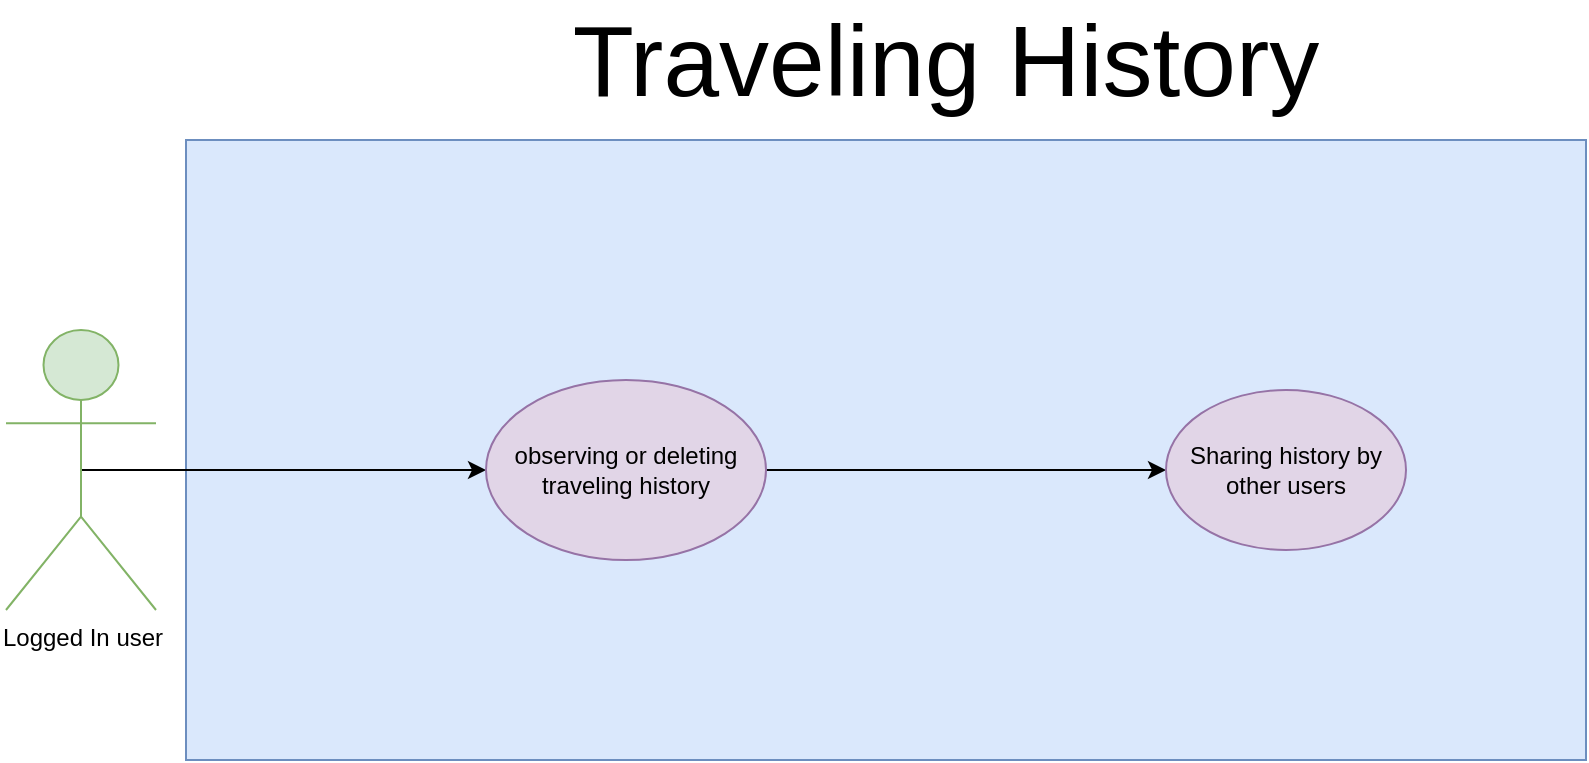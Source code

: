 <mxfile version="10.6.0" type="github"><diagram id="1CNFXzfNIMZP9VSZMmz-" name="Page-1"><mxGraphModel dx="2053" dy="1713" grid="1" gridSize="10" guides="1" tooltips="1" connect="1" arrows="1" fold="1" page="1" pageScale="1" pageWidth="413" pageHeight="291" math="0" shadow="0"><root><mxCell id="0"/><mxCell id="1" parent="0"/><mxCell id="zl2Lc-gx5DI2EGID7IEO-1" value="&lt;font style=&quot;font-size: 50px&quot;&gt;Traveling History&lt;/font&gt;" style="text;html=1;strokeColor=none;fillColor=none;align=center;verticalAlign=middle;whiteSpace=wrap;rounded=0;" vertex="1" parent="1"><mxGeometry x="482" y="135" width="460" height="20" as="geometry"/></mxCell><mxCell id="zl2Lc-gx5DI2EGID7IEO-2" value="" style="rounded=0;whiteSpace=wrap;html=1;fillColor=#dae8fc;strokeColor=#6c8ebf;" vertex="1" parent="1"><mxGeometry x="332" y="185" width="700" height="310" as="geometry"/></mxCell><mxCell id="zl2Lc-gx5DI2EGID7IEO-3" style="edgeStyle=orthogonalEdgeStyle;rounded=0;orthogonalLoop=1;jettySize=auto;html=1;exitX=0.5;exitY=0.5;exitDx=0;exitDy=0;exitPerimeter=0;entryX=0;entryY=0.5;entryDx=0;entryDy=0;" edge="1" parent="1" source="zl2Lc-gx5DI2EGID7IEO-4" target="zl2Lc-gx5DI2EGID7IEO-6"><mxGeometry relative="1" as="geometry"/></mxCell><mxCell id="zl2Lc-gx5DI2EGID7IEO-4" value="Logged In user" style="shape=umlActor;verticalLabelPosition=bottom;labelBackgroundColor=#ffffff;verticalAlign=top;html=1;outlineConnect=0;fillColor=#d5e8d4;strokeColor=#82b366;" vertex="1" parent="1"><mxGeometry x="242" y="280" width="75" height="140" as="geometry"/></mxCell><mxCell id="zl2Lc-gx5DI2EGID7IEO-5" style="edgeStyle=orthogonalEdgeStyle;rounded=0;orthogonalLoop=1;jettySize=auto;html=1;exitX=1;exitY=0.5;exitDx=0;exitDy=0;entryX=0;entryY=0.5;entryDx=0;entryDy=0;" edge="1" parent="1" source="zl2Lc-gx5DI2EGID7IEO-6" target="zl2Lc-gx5DI2EGID7IEO-7"><mxGeometry relative="1" as="geometry"/></mxCell><mxCell id="zl2Lc-gx5DI2EGID7IEO-6" value="observing or deleting traveling history" style="ellipse;whiteSpace=wrap;html=1;fillColor=#e1d5e7;strokeColor=#9673a6;" vertex="1" parent="1"><mxGeometry x="482" y="305" width="140" height="90" as="geometry"/></mxCell><mxCell id="zl2Lc-gx5DI2EGID7IEO-7" value="Sharing history by other users" style="ellipse;whiteSpace=wrap;html=1;fillColor=#e1d5e7;strokeColor=#9673a6;" vertex="1" parent="1"><mxGeometry x="822" y="310" width="120" height="80" as="geometry"/></mxCell></root></mxGraphModel></diagram></mxfile>